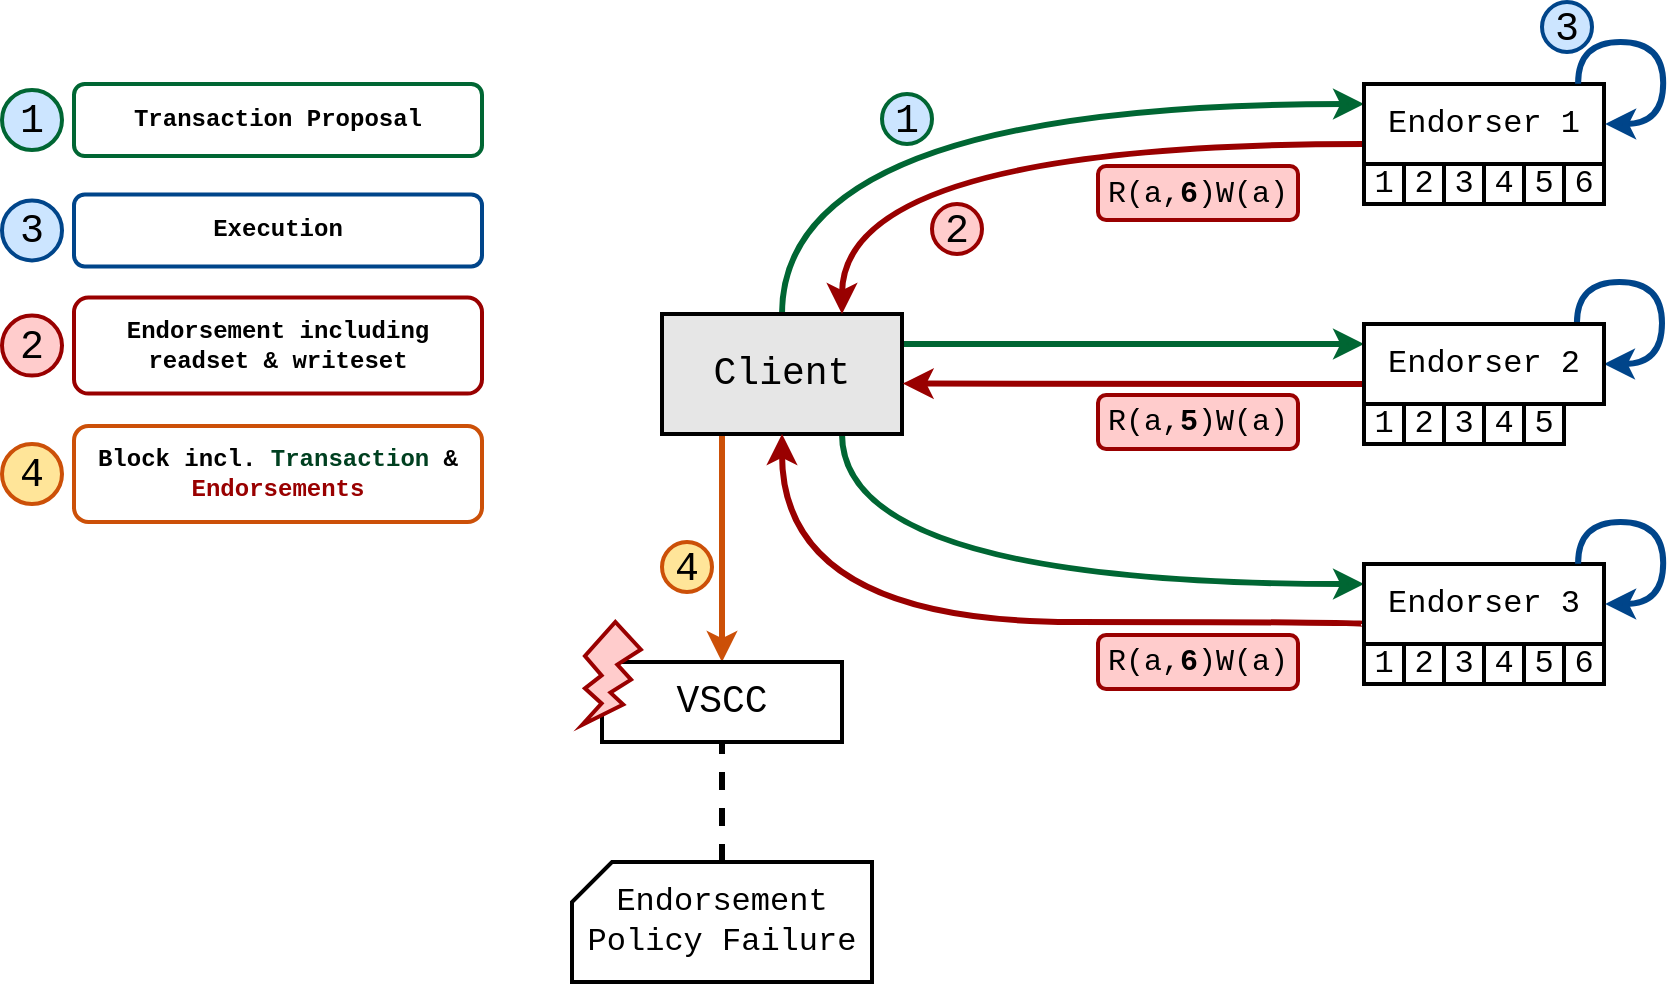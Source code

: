 <mxfile version="13.6.6" type="github">
  <diagram id="i5cLFlQuyAoCcmxTe8Lv" name="Page-1">
    <mxGraphModel dx="2272" dy="803" grid="1" gridSize="10" guides="1" tooltips="1" connect="1" arrows="1" fold="1" page="1" pageScale="1" pageWidth="850" pageHeight="1100" math="0" shadow="0">
      <root>
        <mxCell id="0" />
        <mxCell id="1" parent="0" />
        <mxCell id="25c5Onu5uvDLUXSiPIYh-28" style="edgeStyle=orthogonalEdgeStyle;curved=1;rounded=0;orthogonalLoop=1;jettySize=auto;html=1;exitX=0.887;exitY=-0.003;exitDx=0;exitDy=0;entryX=1;entryY=0.5;entryDx=0;entryDy=0;strokeWidth=3;fontFamily=Courier New;fontSize=16;strokeColor=#00458A;exitPerimeter=0;" edge="1" parent="1" source="sDfAXfX4ur97IPnijIAY-8" target="sDfAXfX4ur97IPnijIAY-8">
          <mxGeometry relative="1" as="geometry">
            <mxPoint x="560" y="320" as="sourcePoint" />
            <mxPoint x="590" y="330" as="targetPoint" />
            <Array as="points">
              <mxPoint x="577" y="300" />
              <mxPoint x="620" y="300" />
              <mxPoint x="620" y="341" />
            </Array>
          </mxGeometry>
        </mxCell>
        <mxCell id="sDfAXfX4ur97IPnijIAY-20" style="rounded=0;orthogonalLoop=1;jettySize=auto;html=1;exitX=0.5;exitY=0;exitDx=0;exitDy=0;entryX=0;entryY=0.25;entryDx=0;entryDy=0;fontFamily=Courier New;fontSize=16;edgeStyle=orthogonalEdgeStyle;curved=1;fillColor=#dae8fc;strokeWidth=3;strokeColor=#006633;" parent="1" source="sDfAXfX4ur97IPnijIAY-1" target="sDfAXfX4ur97IPnijIAY-2" edge="1">
          <mxGeometry relative="1" as="geometry" />
        </mxCell>
        <mxCell id="sDfAXfX4ur97IPnijIAY-21" style="rounded=0;orthogonalLoop=1;jettySize=auto;html=1;exitX=1;exitY=0.25;exitDx=0;exitDy=0;entryX=0;entryY=0.25;entryDx=0;entryDy=0;fontFamily=Courier New;fontSize=16;fillColor=#dae8fc;strokeWidth=3;strokeColor=#006633;" parent="1" source="sDfAXfX4ur97IPnijIAY-1" target="sDfAXfX4ur97IPnijIAY-8" edge="1">
          <mxGeometry relative="1" as="geometry" />
        </mxCell>
        <mxCell id="sDfAXfX4ur97IPnijIAY-22" style="edgeStyle=orthogonalEdgeStyle;rounded=0;orthogonalLoop=1;jettySize=auto;html=1;exitX=0.75;exitY=1;exitDx=0;exitDy=0;entryX=0;entryY=0.25;entryDx=0;entryDy=0;fontFamily=Courier New;fontSize=16;curved=1;fillColor=#dae8fc;strokeWidth=3;strokeColor=#006633;" parent="1" source="sDfAXfX4ur97IPnijIAY-1" target="sDfAXfX4ur97IPnijIAY-14" edge="1">
          <mxGeometry relative="1" as="geometry" />
        </mxCell>
        <mxCell id="25c5Onu5uvDLUXSiPIYh-6" style="edgeStyle=orthogonalEdgeStyle;rounded=0;orthogonalLoop=1;jettySize=auto;html=1;exitX=0.25;exitY=1;exitDx=0;exitDy=0;fontFamily=Courier New;fontSize=15;strokeWidth=3;strokeColor=#CC5008;entryX=0.5;entryY=0;entryDx=0;entryDy=0;curved=1;" edge="1" parent="1" source="sDfAXfX4ur97IPnijIAY-1" target="25c5Onu5uvDLUXSiPIYh-9">
          <mxGeometry relative="1" as="geometry">
            <mxPoint x="150" y="590" as="targetPoint" />
          </mxGeometry>
        </mxCell>
        <mxCell id="sDfAXfX4ur97IPnijIAY-1" value="Client" style="rounded=0;whiteSpace=wrap;html=1;fontFamily=Courier New;fontSize=19;strokeWidth=2;fillColor=#E6E6E6;" parent="1" vertex="1">
          <mxGeometry x="120" y="316" width="120" height="60" as="geometry" />
        </mxCell>
        <mxCell id="sDfAXfX4ur97IPnijIAY-57" style="rounded=0;orthogonalLoop=1;jettySize=auto;html=1;exitX=0;exitY=0.75;exitDx=0;exitDy=0;entryX=0.75;entryY=0;entryDx=0;entryDy=0;strokeWidth=3;fontFamily=Courier New;fontSize=16;edgeStyle=orthogonalEdgeStyle;curved=1;strokeColor=#990000;" parent="1" source="sDfAXfX4ur97IPnijIAY-2" target="sDfAXfX4ur97IPnijIAY-1" edge="1">
          <mxGeometry relative="1" as="geometry" />
        </mxCell>
        <mxCell id="sDfAXfX4ur97IPnijIAY-2" value="Endorser 1" style="rounded=0;whiteSpace=wrap;html=1;fontFamily=Courier New;fontSize=16;strokeWidth=2;" parent="1" vertex="1">
          <mxGeometry x="471" y="201" width="120" height="40" as="geometry" />
        </mxCell>
        <mxCell id="sDfAXfX4ur97IPnijIAY-59" style="rounded=0;orthogonalLoop=1;jettySize=auto;html=1;exitX=0;exitY=0.75;exitDx=0;exitDy=0;entryX=1.003;entryY=0.58;entryDx=0;entryDy=0;strokeWidth=3;fontFamily=Courier New;fontSize=16;entryPerimeter=0;strokeColor=#990000;" parent="1" source="sDfAXfX4ur97IPnijIAY-8" target="sDfAXfX4ur97IPnijIAY-1" edge="1">
          <mxGeometry relative="1" as="geometry" />
        </mxCell>
        <mxCell id="sDfAXfX4ur97IPnijIAY-8" value="Endorser 2" style="rounded=0;whiteSpace=wrap;html=1;fontFamily=Courier New;fontSize=16;strokeWidth=2;" parent="1" vertex="1">
          <mxGeometry x="471" y="321" width="120" height="40" as="geometry" />
        </mxCell>
        <mxCell id="sDfAXfX4ur97IPnijIAY-58" style="edgeStyle=orthogonalEdgeStyle;curved=1;rounded=0;orthogonalLoop=1;jettySize=auto;html=1;exitX=0;exitY=0.75;exitDx=0;exitDy=0;entryX=0.5;entryY=1;entryDx=0;entryDy=0;strokeWidth=3;fontFamily=Courier New;fontSize=16;strokeColor=#990000;" parent="1" source="sDfAXfX4ur97IPnijIAY-14" target="sDfAXfX4ur97IPnijIAY-1" edge="1">
          <mxGeometry relative="1" as="geometry">
            <Array as="points">
              <mxPoint x="471" y="470" />
              <mxPoint x="180" y="470" />
            </Array>
          </mxGeometry>
        </mxCell>
        <mxCell id="sDfAXfX4ur97IPnijIAY-14" value="Endorser 3" style="rounded=0;whiteSpace=wrap;html=1;fontFamily=Courier New;fontSize=16;strokeWidth=2;" parent="1" vertex="1">
          <mxGeometry x="471" y="441" width="120" height="40" as="geometry" />
        </mxCell>
        <mxCell id="sDfAXfX4ur97IPnijIAY-3" value="1" style="whiteSpace=wrap;html=1;aspect=fixed;fontFamily=Courier New;fontSize=16;strokeWidth=2;" parent="1" vertex="1">
          <mxGeometry x="471" y="241" width="20" height="20" as="geometry" />
        </mxCell>
        <mxCell id="sDfAXfX4ur97IPnijIAY-4" value="2" style="whiteSpace=wrap;html=1;aspect=fixed;fontFamily=Courier New;fontSize=16;strokeWidth=2;" parent="1" vertex="1">
          <mxGeometry x="491" y="241" width="20" height="20" as="geometry" />
        </mxCell>
        <mxCell id="sDfAXfX4ur97IPnijIAY-5" value="3" style="whiteSpace=wrap;html=1;aspect=fixed;fontFamily=Courier New;fontSize=16;strokeWidth=2;" parent="1" vertex="1">
          <mxGeometry x="511" y="241" width="20" height="20" as="geometry" />
        </mxCell>
        <mxCell id="sDfAXfX4ur97IPnijIAY-6" value="4" style="whiteSpace=wrap;html=1;aspect=fixed;fontFamily=Courier New;fontSize=16;strokeWidth=2;" parent="1" vertex="1">
          <mxGeometry x="531" y="241" width="20" height="20" as="geometry" />
        </mxCell>
        <mxCell id="sDfAXfX4ur97IPnijIAY-7" value="5" style="whiteSpace=wrap;html=1;aspect=fixed;fontFamily=Courier New;fontSize=16;strokeWidth=2;" parent="1" vertex="1">
          <mxGeometry x="551" y="241" width="20" height="20" as="geometry" />
        </mxCell>
        <mxCell id="sDfAXfX4ur97IPnijIAY-39" value="6" style="whiteSpace=wrap;html=1;aspect=fixed;fontFamily=Courier New;fontSize=16;strokeWidth=2;" parent="1" vertex="1">
          <mxGeometry x="571" y="241" width="20" height="20" as="geometry" />
        </mxCell>
        <mxCell id="sDfAXfX4ur97IPnijIAY-46" value="" style="group;fontFamily=Courier New;fontSize=16;strokeWidth=2;" parent="1" vertex="1" connectable="0">
          <mxGeometry x="471" y="361" width="120" height="20" as="geometry" />
        </mxCell>
        <mxCell id="sDfAXfX4ur97IPnijIAY-40" value="1" style="whiteSpace=wrap;html=1;aspect=fixed;fontFamily=Courier New;fontSize=16;strokeWidth=2;" parent="sDfAXfX4ur97IPnijIAY-46" vertex="1">
          <mxGeometry width="20" height="20" as="geometry" />
        </mxCell>
        <mxCell id="sDfAXfX4ur97IPnijIAY-41" value="2" style="whiteSpace=wrap;html=1;aspect=fixed;fontFamily=Courier New;fontSize=16;strokeWidth=2;" parent="sDfAXfX4ur97IPnijIAY-46" vertex="1">
          <mxGeometry x="20" width="20" height="20" as="geometry" />
        </mxCell>
        <mxCell id="sDfAXfX4ur97IPnijIAY-42" value="3" style="whiteSpace=wrap;html=1;aspect=fixed;fontFamily=Courier New;fontSize=16;strokeWidth=2;" parent="sDfAXfX4ur97IPnijIAY-46" vertex="1">
          <mxGeometry x="40" width="20" height="20" as="geometry" />
        </mxCell>
        <mxCell id="sDfAXfX4ur97IPnijIAY-43" value="4" style="whiteSpace=wrap;html=1;aspect=fixed;fontFamily=Courier New;fontSize=16;strokeWidth=2;" parent="sDfAXfX4ur97IPnijIAY-46" vertex="1">
          <mxGeometry x="60" width="20" height="20" as="geometry" />
        </mxCell>
        <mxCell id="sDfAXfX4ur97IPnijIAY-44" value="5" style="whiteSpace=wrap;html=1;aspect=fixed;fontFamily=Courier New;fontSize=16;strokeWidth=2;" parent="sDfAXfX4ur97IPnijIAY-46" vertex="1">
          <mxGeometry x="80" width="20" height="20" as="geometry" />
        </mxCell>
        <mxCell id="sDfAXfX4ur97IPnijIAY-63" value="R(a,&lt;b style=&quot;font-size: 15px;&quot;&gt;6&lt;/b&gt;)W(a)" style="rounded=1;whiteSpace=wrap;html=1;strokeColor=#990000;strokeWidth=2;fontFamily=Courier New;fontSize=15;fillColor=#FFCCCC;" parent="1" vertex="1">
          <mxGeometry x="338" y="476.5" width="100" height="27" as="geometry" />
        </mxCell>
        <mxCell id="sDfAXfX4ur97IPnijIAY-65" value="R(a,&lt;b style=&quot;font-size: 15px;&quot;&gt;5&lt;/b&gt;)W(a)" style="rounded=1;whiteSpace=wrap;html=1;strokeColor=#990000;strokeWidth=2;fontFamily=Courier New;fontSize=15;fillColor=#FFCCCC;" parent="1" vertex="1">
          <mxGeometry x="338" y="356.5" width="100" height="27" as="geometry" />
        </mxCell>
        <mxCell id="sDfAXfX4ur97IPnijIAY-66" value="R(a,&lt;b style=&quot;font-size: 15px;&quot;&gt;6&lt;/b&gt;)W(a)" style="rounded=1;whiteSpace=wrap;html=1;strokeColor=#990000;strokeWidth=2;fontFamily=Courier New;fontSize=15;fillColor=#FFCCCC;" parent="1" vertex="1">
          <mxGeometry x="338" y="242" width="100" height="27" as="geometry" />
        </mxCell>
        <mxCell id="sDfAXfX4ur97IPnijIAY-50" value="1" style="whiteSpace=wrap;html=1;aspect=fixed;fontFamily=Courier New;fontSize=16;strokeWidth=2;" parent="1" vertex="1">
          <mxGeometry x="471" y="481" width="20" height="20" as="geometry" />
        </mxCell>
        <mxCell id="sDfAXfX4ur97IPnijIAY-51" value="2" style="whiteSpace=wrap;html=1;aspect=fixed;fontFamily=Courier New;fontSize=16;strokeWidth=2;" parent="1" vertex="1">
          <mxGeometry x="491" y="481" width="20" height="20" as="geometry" />
        </mxCell>
        <mxCell id="sDfAXfX4ur97IPnijIAY-52" value="3" style="whiteSpace=wrap;html=1;aspect=fixed;fontFamily=Courier New;fontSize=16;strokeWidth=2;" parent="1" vertex="1">
          <mxGeometry x="511" y="481" width="20" height="20" as="geometry" />
        </mxCell>
        <mxCell id="sDfAXfX4ur97IPnijIAY-53" value="4" style="whiteSpace=wrap;html=1;aspect=fixed;fontFamily=Courier New;fontSize=16;strokeWidth=2;" parent="1" vertex="1">
          <mxGeometry x="531" y="481" width="20" height="20" as="geometry" />
        </mxCell>
        <mxCell id="sDfAXfX4ur97IPnijIAY-54" value="5" style="whiteSpace=wrap;html=1;aspect=fixed;fontFamily=Courier New;fontSize=16;strokeWidth=2;" parent="1" vertex="1">
          <mxGeometry x="551" y="481" width="20" height="20" as="geometry" />
        </mxCell>
        <mxCell id="sDfAXfX4ur97IPnijIAY-55" value="6" style="whiteSpace=wrap;html=1;aspect=fixed;fontFamily=Courier New;fontSize=16;strokeWidth=2;" parent="1" vertex="1">
          <mxGeometry x="571" y="481" width="20" height="20" as="geometry" />
        </mxCell>
        <mxCell id="25c5Onu5uvDLUXSiPIYh-9" value="VSCC" style="rounded=0;whiteSpace=wrap;html=1;fontFamily=Courier New;fontSize=19;strokeWidth=2;fillColor=none;" vertex="1" parent="1">
          <mxGeometry x="90" y="490" width="120" height="40" as="geometry" />
        </mxCell>
        <mxCell id="25c5Onu5uvDLUXSiPIYh-18" value="Endorsement Policy Failure" style="shape=card;whiteSpace=wrap;html=1;strokeWidth=2;fillColor=none;fontFamily=Courier New;fontSize=16;size=20;" vertex="1" parent="1">
          <mxGeometry x="75" y="590" width="150" height="60" as="geometry" />
        </mxCell>
        <mxCell id="25c5Onu5uvDLUXSiPIYh-29" style="edgeStyle=orthogonalEdgeStyle;curved=1;rounded=0;orthogonalLoop=1;jettySize=auto;html=1;exitX=0.887;exitY=-0.003;exitDx=0;exitDy=0;entryX=1;entryY=0.5;entryDx=0;entryDy=0;strokeWidth=3;fontFamily=Courier New;fontSize=16;strokeColor=#00458A;exitPerimeter=0;" edge="1" parent="1">
          <mxGeometry relative="1" as="geometry">
            <mxPoint x="578.03" y="440.88" as="sourcePoint" />
            <mxPoint x="591.59" y="461" as="targetPoint" />
            <Array as="points">
              <mxPoint x="577.59" y="420" />
              <mxPoint x="620.59" y="420" />
              <mxPoint x="620.59" y="461" />
            </Array>
          </mxGeometry>
        </mxCell>
        <mxCell id="25c5Onu5uvDLUXSiPIYh-30" style="edgeStyle=orthogonalEdgeStyle;curved=1;rounded=0;orthogonalLoop=1;jettySize=auto;html=1;exitX=0.887;exitY=-0.003;exitDx=0;exitDy=0;entryX=1;entryY=0.5;entryDx=0;entryDy=0;strokeWidth=3;fontFamily=Courier New;fontSize=16;strokeColor=#00458A;exitPerimeter=0;" edge="1" parent="1">
          <mxGeometry relative="1" as="geometry">
            <mxPoint x="578.03" y="200.88" as="sourcePoint" />
            <mxPoint x="591.59" y="221" as="targetPoint" />
            <Array as="points">
              <mxPoint x="577.59" y="180" />
              <mxPoint x="620.59" y="180" />
              <mxPoint x="620.59" y="221" />
            </Array>
          </mxGeometry>
        </mxCell>
        <mxCell id="25c5Onu5uvDLUXSiPIYh-31" value="" style="group" vertex="1" connectable="0" parent="1">
          <mxGeometry x="-210" y="201" width="240" height="219" as="geometry" />
        </mxCell>
        <mxCell id="sDfAXfX4ur97IPnijIAY-60" value="&lt;b&gt;&lt;font style=&quot;font-size: 12px&quot;&gt;Transaction Proposal&lt;/font&gt;&lt;/b&gt;" style="rounded=1;whiteSpace=wrap;html=1;strokeWidth=2;fillColor=none;fontFamily=Courier New;fontSize=12;strokeColor=#006633;" parent="25c5Onu5uvDLUXSiPIYh-31" vertex="1">
          <mxGeometry x="36" width="204" height="36" as="geometry" />
        </mxCell>
        <mxCell id="25c5Onu5uvDLUXSiPIYh-13" value="1" style="ellipse;whiteSpace=wrap;html=1;aspect=fixed;strokeWidth=2;fontFamily=Courier New;fontSize=20;fillColor=#CCE5FF;strokeColor=#006633;" vertex="1" parent="25c5Onu5uvDLUXSiPIYh-31">
          <mxGeometry y="3" width="30" height="30" as="geometry" />
        </mxCell>
        <mxCell id="25c5Onu5uvDLUXSiPIYh-20" value="" style="group" vertex="1" connectable="0" parent="25c5Onu5uvDLUXSiPIYh-31">
          <mxGeometry y="171" width="240" height="48" as="geometry" />
        </mxCell>
        <mxCell id="25c5Onu5uvDLUXSiPIYh-12" value="&lt;b&gt;&lt;font style=&quot;font-size: 12px&quot;&gt;Block incl. &lt;font color=&quot;#004020&quot;&gt;Transaction&lt;/font&gt; &amp;amp; &lt;font color=&quot;#990000&quot;&gt;Endorsements&lt;/font&gt;&lt;br&gt;&lt;/font&gt;&lt;/b&gt;" style="rounded=1;whiteSpace=wrap;html=1;strokeWidth=2;fillColor=none;fontFamily=Courier New;fontSize=12;strokeColor=#CC5008;" vertex="1" parent="25c5Onu5uvDLUXSiPIYh-20">
          <mxGeometry x="36" width="204" height="48" as="geometry" />
        </mxCell>
        <mxCell id="25c5Onu5uvDLUXSiPIYh-15" value="4" style="ellipse;whiteSpace=wrap;html=1;aspect=fixed;strokeWidth=2;fontFamily=Courier New;fontSize=20;strokeColor=#CC5008;fillColor=#FFE599;" vertex="1" parent="25c5Onu5uvDLUXSiPIYh-20">
          <mxGeometry y="9" width="30" height="30" as="geometry" />
        </mxCell>
        <mxCell id="25c5Onu5uvDLUXSiPIYh-26" value="" style="group" vertex="1" connectable="0" parent="25c5Onu5uvDLUXSiPIYh-31">
          <mxGeometry y="106.8" width="240" height="48" as="geometry" />
        </mxCell>
        <mxCell id="sDfAXfX4ur97IPnijIAY-61" value="&lt;b&gt;&lt;font style=&quot;font-size: 12px&quot;&gt;Endorsement including readset &amp;amp; writeset&lt;br&gt;&lt;/font&gt;&lt;/b&gt;" style="rounded=1;whiteSpace=wrap;html=1;strokeWidth=2;fillColor=none;fontFamily=Courier New;fontSize=12;strokeColor=#990000;" parent="25c5Onu5uvDLUXSiPIYh-26" vertex="1">
          <mxGeometry x="36" width="204" height="48" as="geometry" />
        </mxCell>
        <mxCell id="25c5Onu5uvDLUXSiPIYh-14" value="2" style="ellipse;whiteSpace=wrap;html=1;aspect=fixed;strokeColor=#990000;strokeWidth=2;fontFamily=Courier New;fontSize=20;fillColor=#FFCCCC;" vertex="1" parent="25c5Onu5uvDLUXSiPIYh-26">
          <mxGeometry y="9" width="30" height="30" as="geometry" />
        </mxCell>
        <mxCell id="25c5Onu5uvDLUXSiPIYh-22" value="&lt;b&gt;&lt;font style=&quot;font-size: 12px&quot;&gt;Execution &lt;br&gt;&lt;/font&gt;&lt;/b&gt;" style="rounded=1;whiteSpace=wrap;html=1;strokeWidth=2;fillColor=none;fontFamily=Courier New;fontSize=12;strokeColor=#00458A;" vertex="1" parent="25c5Onu5uvDLUXSiPIYh-31">
          <mxGeometry x="36" y="55.2" width="204" height="36" as="geometry" />
        </mxCell>
        <mxCell id="25c5Onu5uvDLUXSiPIYh-24" value="3" style="ellipse;whiteSpace=wrap;html=1;aspect=fixed;strokeWidth=2;fontFamily=Courier New;fontSize=20;fillColor=#CCE5FF;strokeColor=#00458A;" vertex="1" parent="25c5Onu5uvDLUXSiPIYh-31">
          <mxGeometry y="58.2" width="30" height="30" as="geometry" />
        </mxCell>
        <mxCell id="25c5Onu5uvDLUXSiPIYh-32" value="" style="endArrow=none;dashed=1;html=1;strokeWidth=3;fontFamily=Courier New;fontSize=16;entryX=0.5;entryY=1;entryDx=0;entryDy=0;exitX=0.5;exitY=0;exitDx=0;exitDy=0;exitPerimeter=0;" edge="1" parent="1" source="25c5Onu5uvDLUXSiPIYh-18" target="25c5Onu5uvDLUXSiPIYh-9">
          <mxGeometry width="50" height="50" relative="1" as="geometry">
            <mxPoint x="39" y="580" as="sourcePoint" />
            <mxPoint x="89" y="530" as="targetPoint" />
          </mxGeometry>
        </mxCell>
        <mxCell id="sDfAXfX4ur97IPnijIAY-67" value="" style="verticalLabelPosition=bottom;verticalAlign=top;html=1;shape=mxgraph.basic.flash;strokeColor=#990000;strokeWidth=2;fillColor=#FFCCCC;fontFamily=Courier New;fontSize=12;rotation=0;" parent="1" vertex="1">
          <mxGeometry x="80" y="470" width="29.43" height="51.5" as="geometry" />
        </mxCell>
        <mxCell id="25c5Onu5uvDLUXSiPIYh-34" value="1" style="ellipse;whiteSpace=wrap;html=1;aspect=fixed;strokeWidth=2;fontFamily=Courier New;fontSize=20;fillColor=#CCE5FF;strokeColor=#006633;" vertex="1" parent="1">
          <mxGeometry x="230" y="206" width="25" height="25" as="geometry" />
        </mxCell>
        <mxCell id="25c5Onu5uvDLUXSiPIYh-35" value="3" style="ellipse;whiteSpace=wrap;html=1;aspect=fixed;strokeWidth=2;fontFamily=Courier New;fontSize=20;fillColor=#CCE5FF;strokeColor=#00458A;" vertex="1" parent="1">
          <mxGeometry x="560" y="160" width="25" height="25" as="geometry" />
        </mxCell>
        <mxCell id="25c5Onu5uvDLUXSiPIYh-36" value="2" style="ellipse;whiteSpace=wrap;html=1;aspect=fixed;strokeColor=#990000;strokeWidth=2;fontFamily=Courier New;fontSize=20;fillColor=#FFCCCC;" vertex="1" parent="1">
          <mxGeometry x="255" y="261" width="25" height="25" as="geometry" />
        </mxCell>
        <mxCell id="25c5Onu5uvDLUXSiPIYh-37" value="4" style="ellipse;whiteSpace=wrap;html=1;aspect=fixed;strokeWidth=2;fontFamily=Courier New;fontSize=20;strokeColor=#CC5008;fillColor=#FFE599;" vertex="1" parent="1">
          <mxGeometry x="120" y="430" width="25" height="25" as="geometry" />
        </mxCell>
      </root>
    </mxGraphModel>
  </diagram>
</mxfile>
